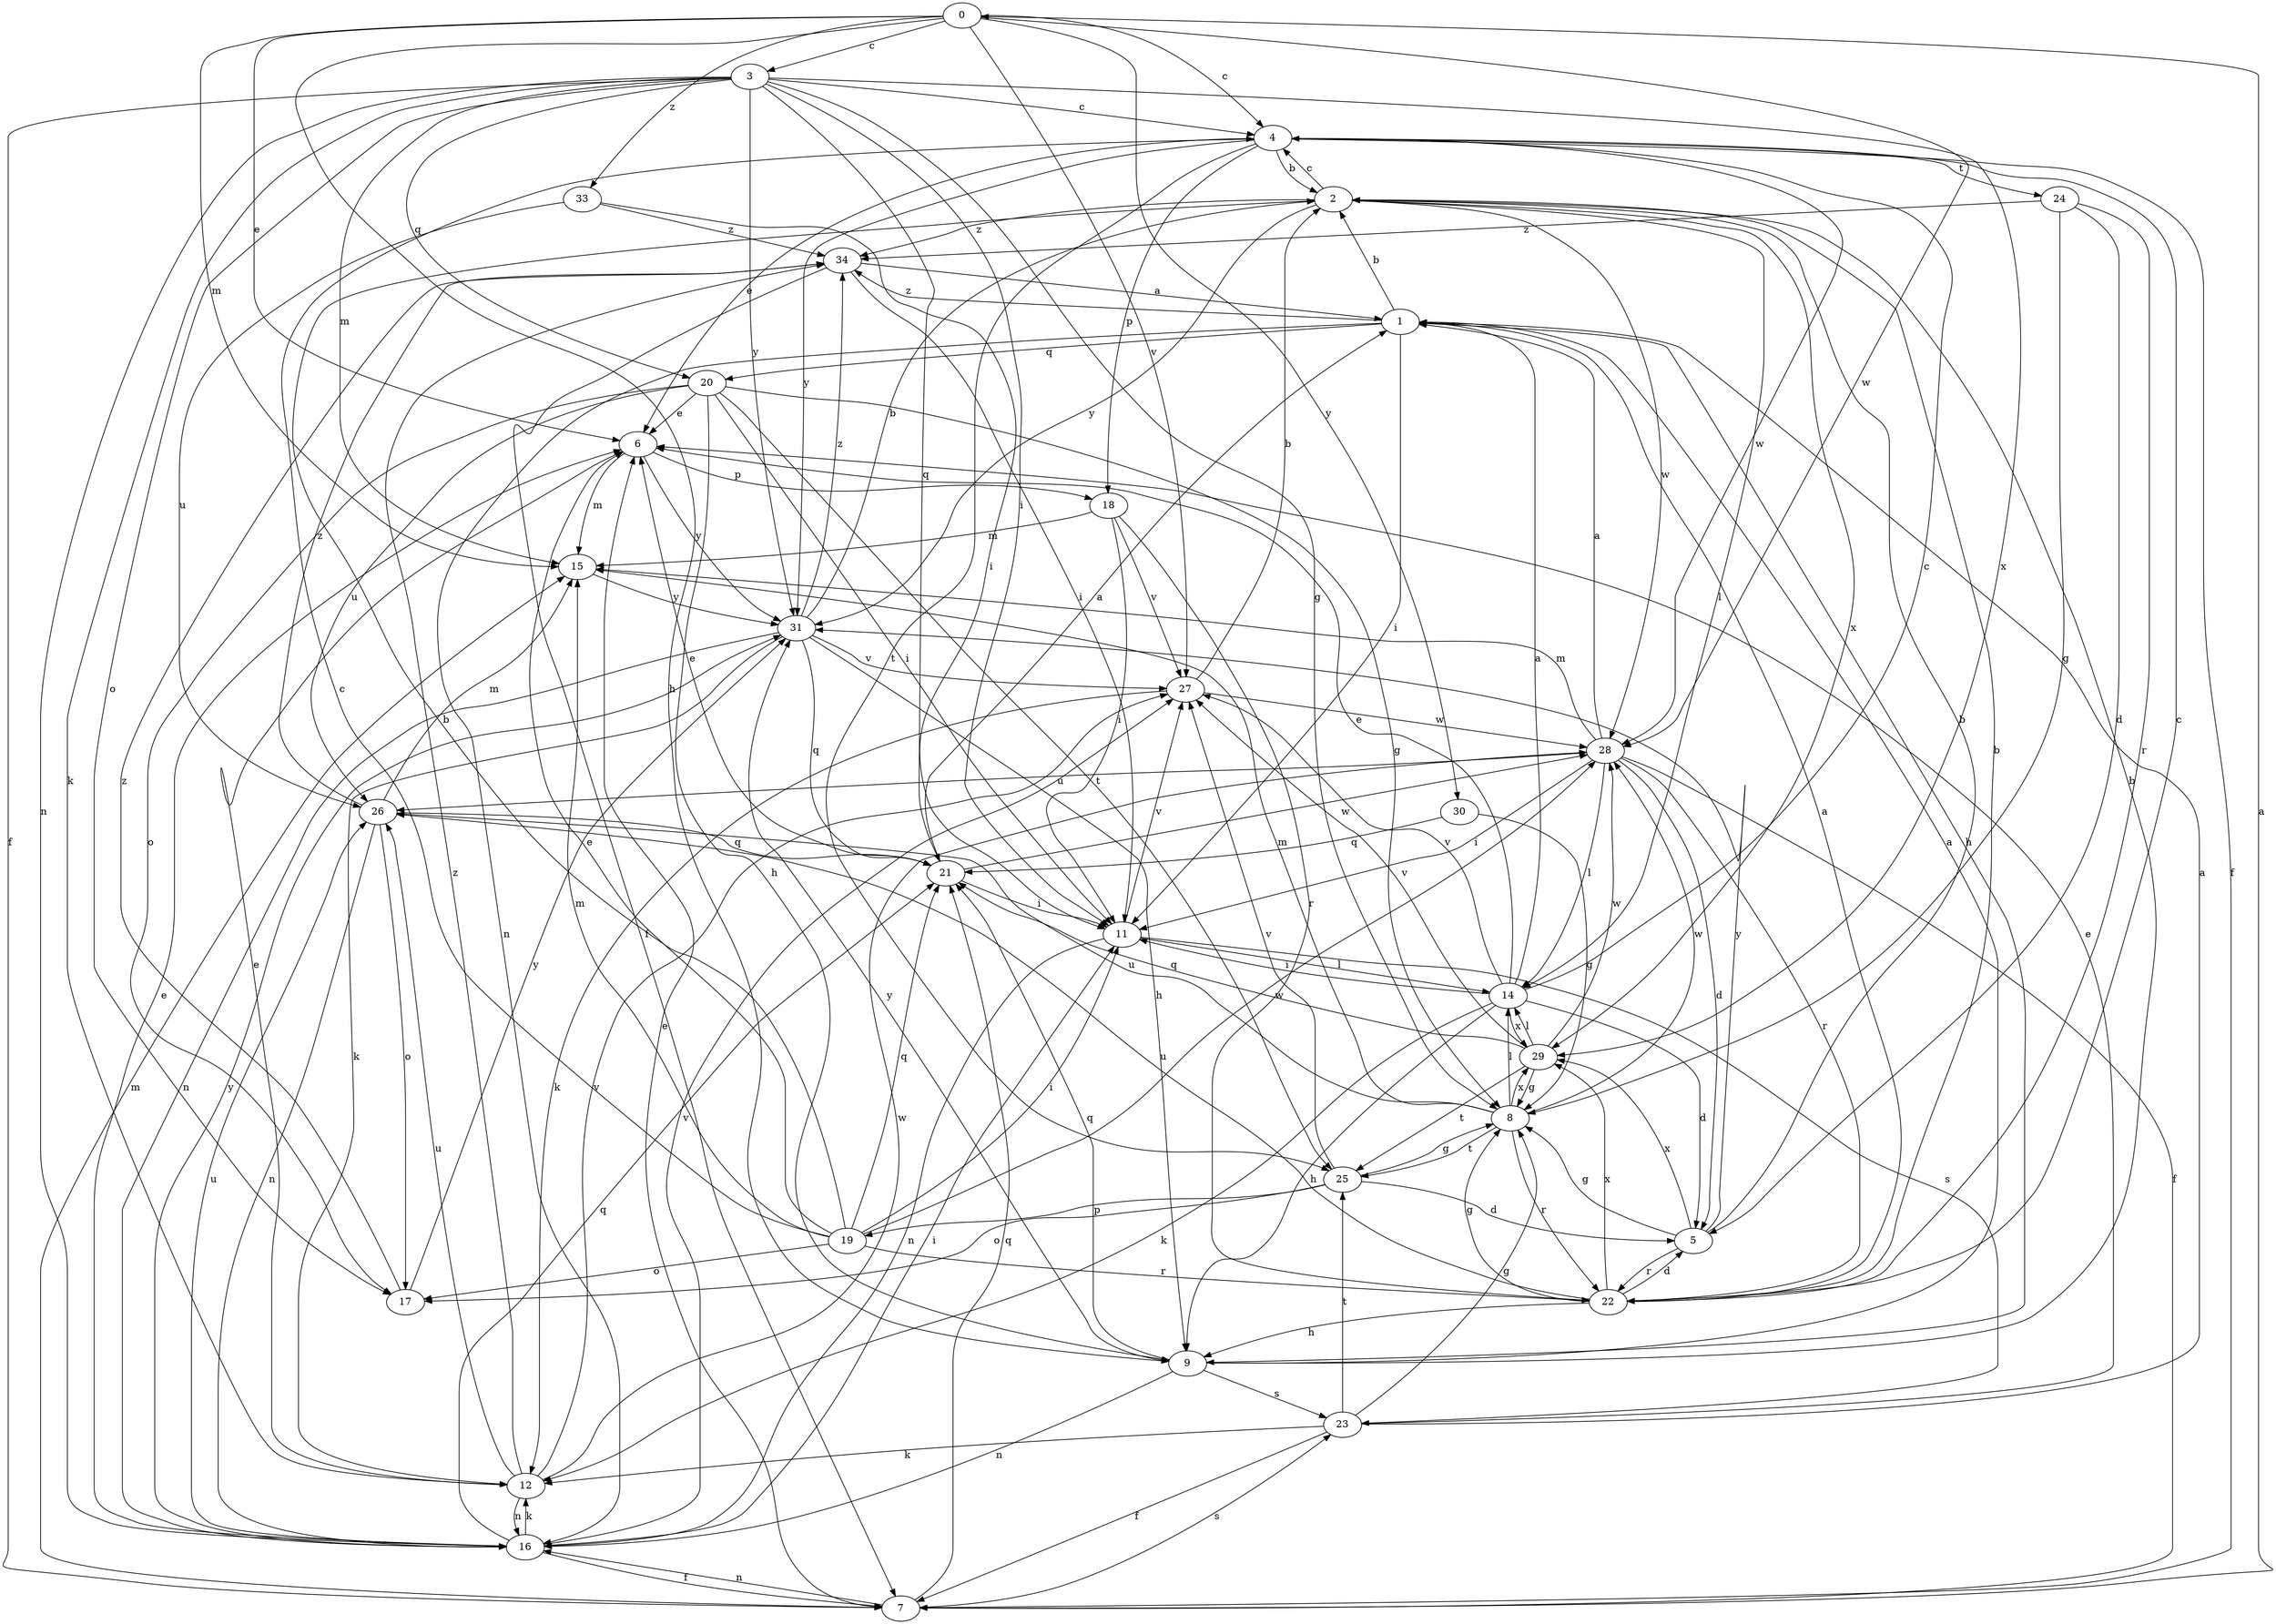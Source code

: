 strict digraph  {
0;
1;
2;
3;
4;
5;
6;
7;
8;
9;
11;
12;
14;
15;
16;
17;
18;
19;
20;
21;
22;
23;
24;
25;
26;
27;
28;
29;
30;
31;
33;
34;
0 -> 3  [label=c];
0 -> 4  [label=c];
0 -> 6  [label=e];
0 -> 9  [label=h];
0 -> 15  [label=m];
0 -> 27  [label=v];
0 -> 28  [label=w];
0 -> 30  [label=y];
0 -> 33  [label=z];
1 -> 2  [label=b];
1 -> 9  [label=h];
1 -> 11  [label=i];
1 -> 16  [label=n];
1 -> 20  [label=q];
1 -> 34  [label=z];
2 -> 4  [label=c];
2 -> 14  [label=l];
2 -> 28  [label=w];
2 -> 29  [label=x];
2 -> 31  [label=y];
2 -> 34  [label=z];
3 -> 4  [label=c];
3 -> 7  [label=f];
3 -> 8  [label=g];
3 -> 11  [label=i];
3 -> 12  [label=k];
3 -> 15  [label=m];
3 -> 16  [label=n];
3 -> 17  [label=o];
3 -> 20  [label=q];
3 -> 21  [label=q];
3 -> 29  [label=x];
3 -> 31  [label=y];
4 -> 2  [label=b];
4 -> 6  [label=e];
4 -> 7  [label=f];
4 -> 18  [label=p];
4 -> 24  [label=t];
4 -> 25  [label=t];
4 -> 28  [label=w];
4 -> 31  [label=y];
5 -> 2  [label=b];
5 -> 8  [label=g];
5 -> 22  [label=r];
5 -> 29  [label=x];
5 -> 31  [label=y];
6 -> 15  [label=m];
6 -> 18  [label=p];
6 -> 31  [label=y];
7 -> 0  [label=a];
7 -> 6  [label=e];
7 -> 15  [label=m];
7 -> 16  [label=n];
7 -> 21  [label=q];
7 -> 23  [label=s];
8 -> 14  [label=l];
8 -> 15  [label=m];
8 -> 22  [label=r];
8 -> 25  [label=t];
8 -> 26  [label=u];
8 -> 28  [label=w];
8 -> 29  [label=x];
9 -> 1  [label=a];
9 -> 2  [label=b];
9 -> 16  [label=n];
9 -> 21  [label=q];
9 -> 23  [label=s];
9 -> 31  [label=y];
11 -> 14  [label=l];
11 -> 16  [label=n];
11 -> 23  [label=s];
11 -> 27  [label=v];
12 -> 6  [label=e];
12 -> 16  [label=n];
12 -> 26  [label=u];
12 -> 27  [label=v];
12 -> 28  [label=w];
12 -> 34  [label=z];
14 -> 1  [label=a];
14 -> 4  [label=c];
14 -> 5  [label=d];
14 -> 6  [label=e];
14 -> 9  [label=h];
14 -> 11  [label=i];
14 -> 12  [label=k];
14 -> 27  [label=v];
14 -> 29  [label=x];
15 -> 31  [label=y];
16 -> 6  [label=e];
16 -> 7  [label=f];
16 -> 11  [label=i];
16 -> 12  [label=k];
16 -> 21  [label=q];
16 -> 26  [label=u];
16 -> 27  [label=v];
16 -> 31  [label=y];
17 -> 31  [label=y];
17 -> 34  [label=z];
18 -> 11  [label=i];
18 -> 15  [label=m];
18 -> 22  [label=r];
18 -> 27  [label=v];
19 -> 2  [label=b];
19 -> 4  [label=c];
19 -> 6  [label=e];
19 -> 11  [label=i];
19 -> 15  [label=m];
19 -> 17  [label=o];
19 -> 21  [label=q];
19 -> 22  [label=r];
19 -> 28  [label=w];
20 -> 6  [label=e];
20 -> 8  [label=g];
20 -> 9  [label=h];
20 -> 11  [label=i];
20 -> 17  [label=o];
20 -> 25  [label=t];
20 -> 26  [label=u];
21 -> 1  [label=a];
21 -> 6  [label=e];
21 -> 11  [label=i];
21 -> 28  [label=w];
22 -> 1  [label=a];
22 -> 2  [label=b];
22 -> 4  [label=c];
22 -> 5  [label=d];
22 -> 8  [label=g];
22 -> 9  [label=h];
22 -> 26  [label=u];
22 -> 29  [label=x];
23 -> 1  [label=a];
23 -> 6  [label=e];
23 -> 7  [label=f];
23 -> 8  [label=g];
23 -> 12  [label=k];
23 -> 25  [label=t];
24 -> 5  [label=d];
24 -> 8  [label=g];
24 -> 22  [label=r];
24 -> 34  [label=z];
25 -> 5  [label=d];
25 -> 8  [label=g];
25 -> 17  [label=o];
25 -> 19  [label=p];
25 -> 27  [label=v];
26 -> 15  [label=m];
26 -> 16  [label=n];
26 -> 17  [label=o];
26 -> 21  [label=q];
26 -> 34  [label=z];
27 -> 2  [label=b];
27 -> 12  [label=k];
27 -> 28  [label=w];
28 -> 1  [label=a];
28 -> 5  [label=d];
28 -> 7  [label=f];
28 -> 11  [label=i];
28 -> 14  [label=l];
28 -> 15  [label=m];
28 -> 22  [label=r];
28 -> 26  [label=u];
29 -> 8  [label=g];
29 -> 14  [label=l];
29 -> 21  [label=q];
29 -> 25  [label=t];
29 -> 27  [label=v];
29 -> 28  [label=w];
30 -> 8  [label=g];
30 -> 21  [label=q];
31 -> 2  [label=b];
31 -> 9  [label=h];
31 -> 12  [label=k];
31 -> 16  [label=n];
31 -> 21  [label=q];
31 -> 27  [label=v];
31 -> 34  [label=z];
33 -> 11  [label=i];
33 -> 26  [label=u];
33 -> 34  [label=z];
34 -> 1  [label=a];
34 -> 7  [label=f];
34 -> 11  [label=i];
}
